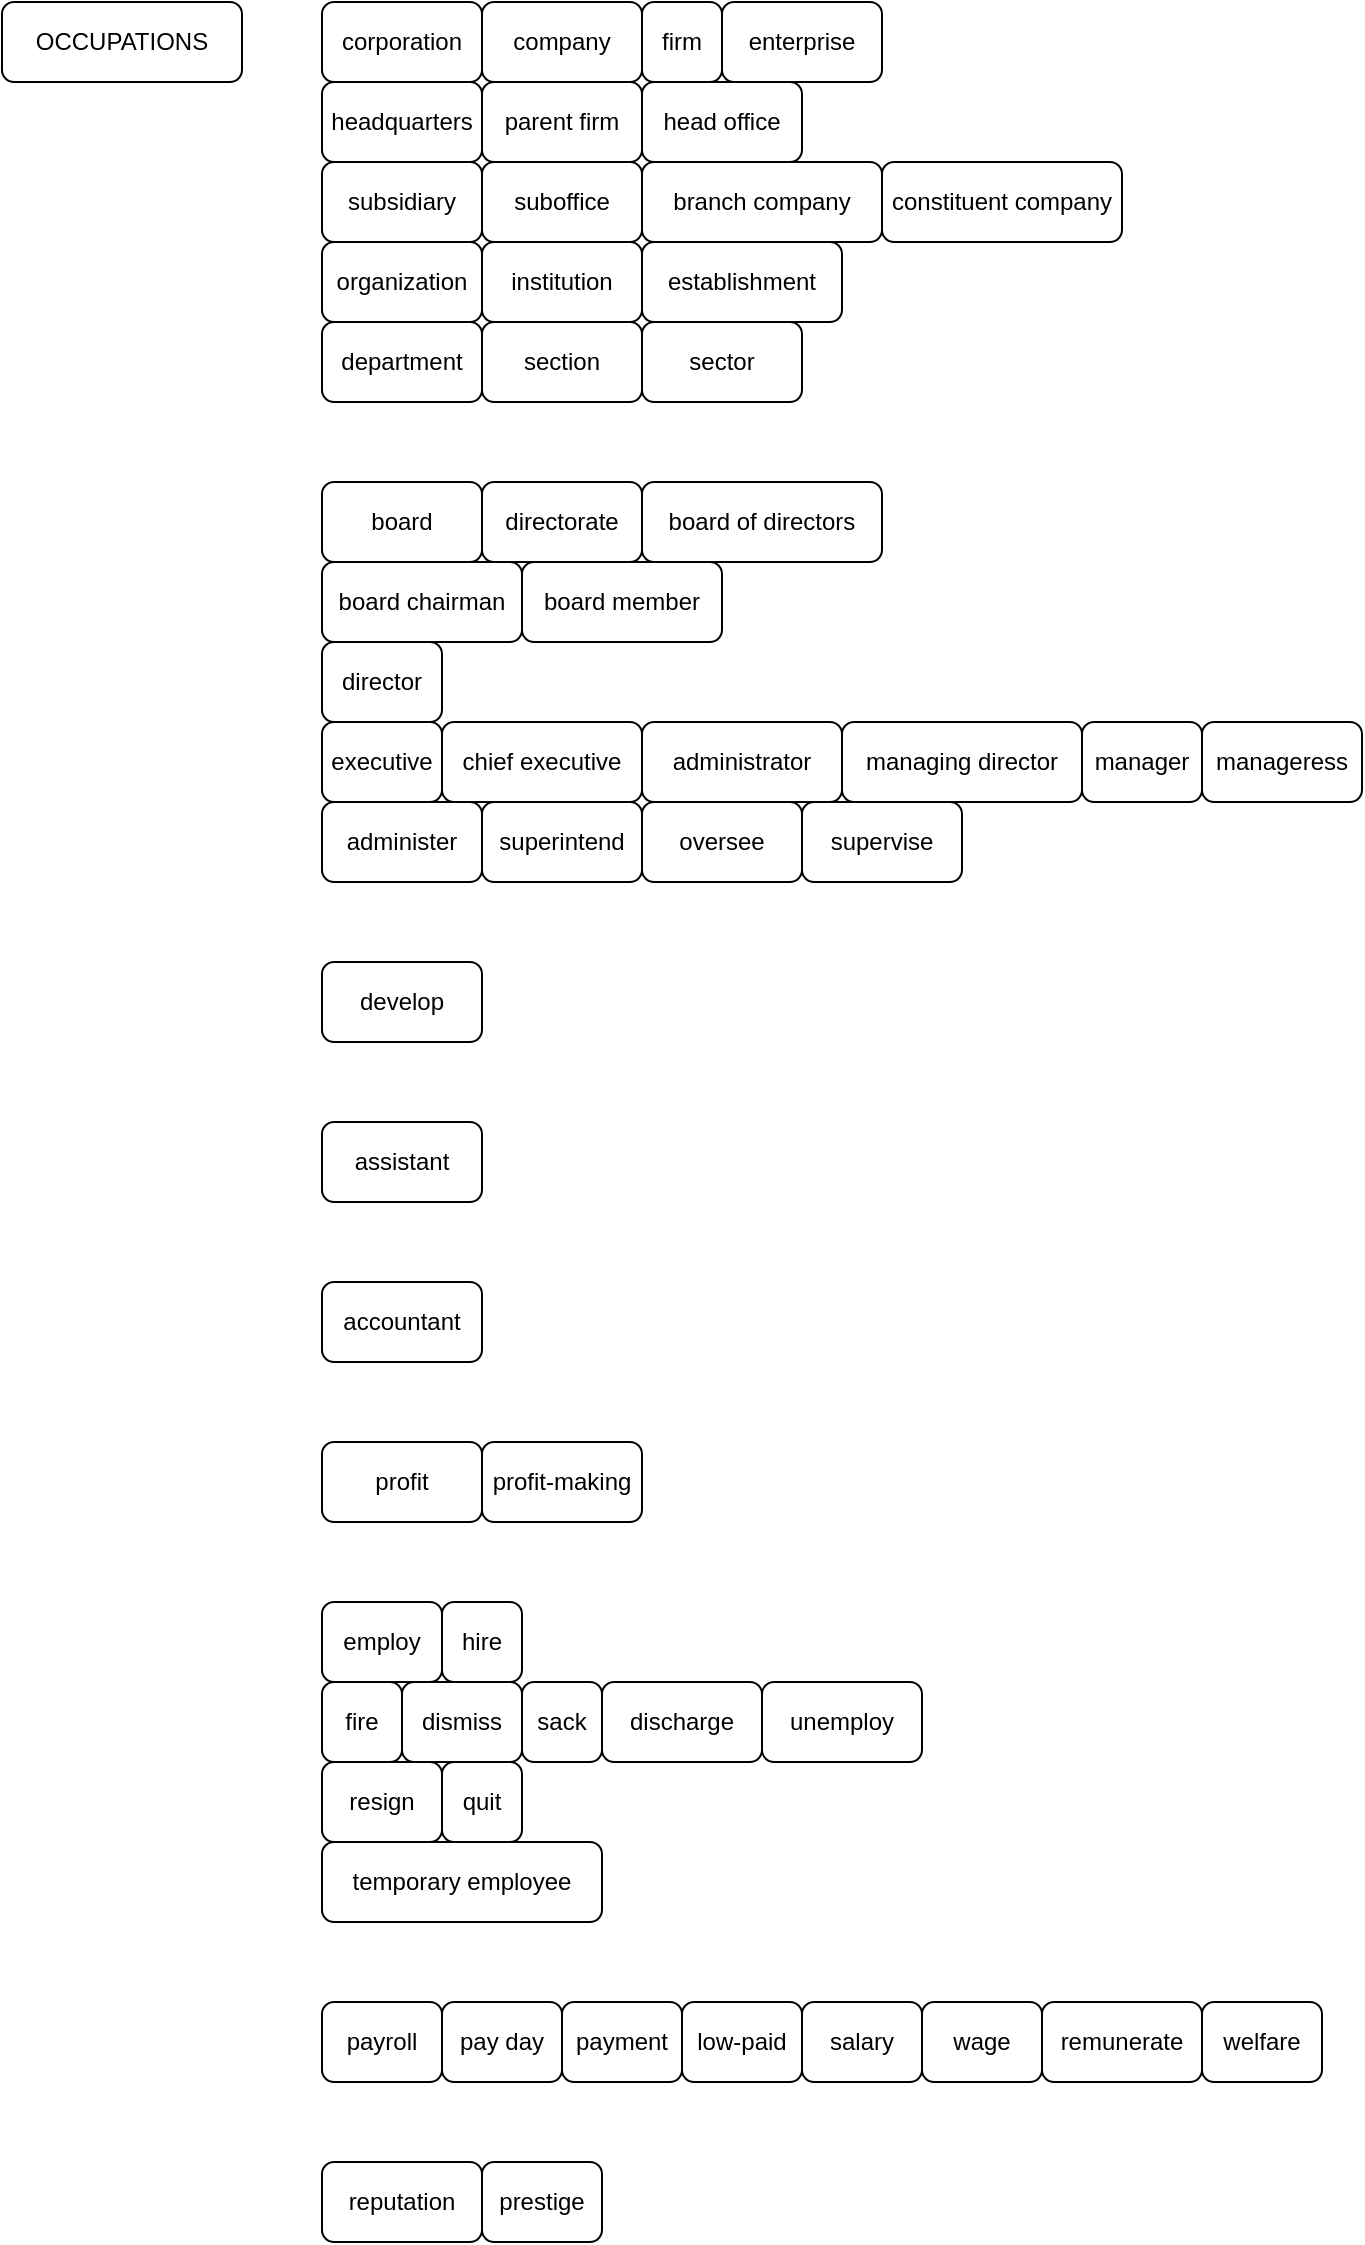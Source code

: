 <mxfile version="24.4.13" type="github">
  <diagram name="第 1 页" id="B8NXhtIKuSjFqZoY_9ro">
    <mxGraphModel dx="1221" dy="725" grid="1" gridSize="10" guides="1" tooltips="1" connect="1" arrows="1" fold="1" page="0" pageScale="1" pageWidth="827" pageHeight="1169" math="0" shadow="0">
      <root>
        <mxCell id="0" />
        <mxCell id="1" parent="0" />
        <mxCell id="MAq56R4eppQDdvhyTCYg-1" value="OCCUPATIONS" style="rounded=1;whiteSpace=wrap;html=1;" vertex="1" parent="1">
          <mxGeometry x="40" y="120" width="120" height="40" as="geometry" />
        </mxCell>
        <mxCell id="MAq56R4eppQDdvhyTCYg-2" value="payroll" style="rounded=1;whiteSpace=wrap;html=1;" vertex="1" parent="1">
          <mxGeometry x="200" y="1120" width="60" height="40" as="geometry" />
        </mxCell>
        <mxCell id="MAq56R4eppQDdvhyTCYg-3" value="pay day" style="rounded=1;whiteSpace=wrap;html=1;" vertex="1" parent="1">
          <mxGeometry x="260" y="1120" width="60" height="40" as="geometry" />
        </mxCell>
        <mxCell id="MAq56R4eppQDdvhyTCYg-4" value="payment" style="rounded=1;whiteSpace=wrap;html=1;" vertex="1" parent="1">
          <mxGeometry x="320" y="1120" width="60" height="40" as="geometry" />
        </mxCell>
        <mxCell id="MAq56R4eppQDdvhyTCYg-5" value="low-paid" style="rounded=1;whiteSpace=wrap;html=1;" vertex="1" parent="1">
          <mxGeometry x="380" y="1120" width="60" height="40" as="geometry" />
        </mxCell>
        <mxCell id="MAq56R4eppQDdvhyTCYg-6" value="corporation" style="rounded=1;whiteSpace=wrap;html=1;" vertex="1" parent="1">
          <mxGeometry x="200" y="120" width="80" height="40" as="geometry" />
        </mxCell>
        <mxCell id="MAq56R4eppQDdvhyTCYg-7" value="company" style="rounded=1;whiteSpace=wrap;html=1;" vertex="1" parent="1">
          <mxGeometry x="280" y="120" width="80" height="40" as="geometry" />
        </mxCell>
        <mxCell id="MAq56R4eppQDdvhyTCYg-8" value="firm" style="rounded=1;whiteSpace=wrap;html=1;" vertex="1" parent="1">
          <mxGeometry x="360" y="120" width="40" height="40" as="geometry" />
        </mxCell>
        <mxCell id="MAq56R4eppQDdvhyTCYg-10" value="enterprise" style="rounded=1;whiteSpace=wrap;html=1;" vertex="1" parent="1">
          <mxGeometry x="400" y="120" width="80" height="40" as="geometry" />
        </mxCell>
        <mxCell id="MAq56R4eppQDdvhyTCYg-11" value="headquarters" style="rounded=1;whiteSpace=wrap;html=1;" vertex="1" parent="1">
          <mxGeometry x="200" y="160" width="80" height="40" as="geometry" />
        </mxCell>
        <mxCell id="MAq56R4eppQDdvhyTCYg-12" value="parent firm" style="rounded=1;whiteSpace=wrap;html=1;" vertex="1" parent="1">
          <mxGeometry x="280" y="160" width="80" height="40" as="geometry" />
        </mxCell>
        <mxCell id="MAq56R4eppQDdvhyTCYg-13" value="head office" style="rounded=1;whiteSpace=wrap;html=1;" vertex="1" parent="1">
          <mxGeometry x="360" y="160" width="80" height="40" as="geometry" />
        </mxCell>
        <mxCell id="MAq56R4eppQDdvhyTCYg-14" value="subsidiary" style="rounded=1;whiteSpace=wrap;html=1;" vertex="1" parent="1">
          <mxGeometry x="200" y="200" width="80" height="40" as="geometry" />
        </mxCell>
        <mxCell id="MAq56R4eppQDdvhyTCYg-15" value="suboffice" style="rounded=1;whiteSpace=wrap;html=1;" vertex="1" parent="1">
          <mxGeometry x="280" y="200" width="80" height="40" as="geometry" />
        </mxCell>
        <mxCell id="MAq56R4eppQDdvhyTCYg-16" value="branch company" style="rounded=1;whiteSpace=wrap;html=1;" vertex="1" parent="1">
          <mxGeometry x="360" y="200" width="120" height="40" as="geometry" />
        </mxCell>
        <mxCell id="MAq56R4eppQDdvhyTCYg-17" value="constituent company" style="rounded=1;whiteSpace=wrap;html=1;" vertex="1" parent="1">
          <mxGeometry x="480" y="200" width="120" height="40" as="geometry" />
        </mxCell>
        <mxCell id="MAq56R4eppQDdvhyTCYg-18" value="organization" style="rounded=1;whiteSpace=wrap;html=1;" vertex="1" parent="1">
          <mxGeometry x="200" y="240" width="80" height="40" as="geometry" />
        </mxCell>
        <mxCell id="MAq56R4eppQDdvhyTCYg-19" value="institution" style="rounded=1;whiteSpace=wrap;html=1;" vertex="1" parent="1">
          <mxGeometry x="280" y="240" width="80" height="40" as="geometry" />
        </mxCell>
        <mxCell id="MAq56R4eppQDdvhyTCYg-20" value="establishment" style="rounded=1;whiteSpace=wrap;html=1;" vertex="1" parent="1">
          <mxGeometry x="360" y="240" width="100" height="40" as="geometry" />
        </mxCell>
        <mxCell id="MAq56R4eppQDdvhyTCYg-21" value="department" style="rounded=1;whiteSpace=wrap;html=1;" vertex="1" parent="1">
          <mxGeometry x="200" y="280" width="80" height="40" as="geometry" />
        </mxCell>
        <mxCell id="MAq56R4eppQDdvhyTCYg-22" value="section" style="rounded=1;whiteSpace=wrap;html=1;" vertex="1" parent="1">
          <mxGeometry x="280" y="280" width="80" height="40" as="geometry" />
        </mxCell>
        <mxCell id="MAq56R4eppQDdvhyTCYg-23" value="sector" style="rounded=1;whiteSpace=wrap;html=1;" vertex="1" parent="1">
          <mxGeometry x="360" y="280" width="80" height="40" as="geometry" />
        </mxCell>
        <mxCell id="MAq56R4eppQDdvhyTCYg-24" value="board" style="rounded=1;whiteSpace=wrap;html=1;" vertex="1" parent="1">
          <mxGeometry x="200" y="360" width="80" height="40" as="geometry" />
        </mxCell>
        <mxCell id="MAq56R4eppQDdvhyTCYg-25" value="directorate" style="rounded=1;whiteSpace=wrap;html=1;" vertex="1" parent="1">
          <mxGeometry x="280" y="360" width="80" height="40" as="geometry" />
        </mxCell>
        <mxCell id="MAq56R4eppQDdvhyTCYg-26" value="board chairman" style="rounded=1;whiteSpace=wrap;html=1;" vertex="1" parent="1">
          <mxGeometry x="200" y="400" width="100" height="40" as="geometry" />
        </mxCell>
        <mxCell id="MAq56R4eppQDdvhyTCYg-27" value="board member" style="rounded=1;whiteSpace=wrap;html=1;" vertex="1" parent="1">
          <mxGeometry x="300" y="400" width="100" height="40" as="geometry" />
        </mxCell>
        <mxCell id="MAq56R4eppQDdvhyTCYg-28" value="director" style="rounded=1;whiteSpace=wrap;html=1;" vertex="1" parent="1">
          <mxGeometry x="200" y="440" width="60" height="40" as="geometry" />
        </mxCell>
        <mxCell id="MAq56R4eppQDdvhyTCYg-29" value="board of directors" style="rounded=1;whiteSpace=wrap;html=1;" vertex="1" parent="1">
          <mxGeometry x="360" y="360" width="120" height="40" as="geometry" />
        </mxCell>
        <mxCell id="MAq56R4eppQDdvhyTCYg-30" value="executive" style="rounded=1;whiteSpace=wrap;html=1;" vertex="1" parent="1">
          <mxGeometry x="200" y="480" width="60" height="40" as="geometry" />
        </mxCell>
        <mxCell id="MAq56R4eppQDdvhyTCYg-31" value="chief executive" style="rounded=1;whiteSpace=wrap;html=1;" vertex="1" parent="1">
          <mxGeometry x="260" y="480" width="100" height="40" as="geometry" />
        </mxCell>
        <mxCell id="MAq56R4eppQDdvhyTCYg-32" value="administrator" style="rounded=1;whiteSpace=wrap;html=1;" vertex="1" parent="1">
          <mxGeometry x="360" y="480" width="100" height="40" as="geometry" />
        </mxCell>
        <mxCell id="MAq56R4eppQDdvhyTCYg-33" value="managing director" style="rounded=1;whiteSpace=wrap;html=1;" vertex="1" parent="1">
          <mxGeometry x="460" y="480" width="120" height="40" as="geometry" />
        </mxCell>
        <mxCell id="MAq56R4eppQDdvhyTCYg-34" value="manager" style="rounded=1;whiteSpace=wrap;html=1;" vertex="1" parent="1">
          <mxGeometry x="580" y="480" width="60" height="40" as="geometry" />
        </mxCell>
        <mxCell id="MAq56R4eppQDdvhyTCYg-35" value="manageress" style="rounded=1;whiteSpace=wrap;html=1;" vertex="1" parent="1">
          <mxGeometry x="640" y="480" width="80" height="40" as="geometry" />
        </mxCell>
        <mxCell id="MAq56R4eppQDdvhyTCYg-36" value="administer" style="rounded=1;whiteSpace=wrap;html=1;" vertex="1" parent="1">
          <mxGeometry x="200" y="520" width="80" height="40" as="geometry" />
        </mxCell>
        <mxCell id="MAq56R4eppQDdvhyTCYg-37" value="superintend" style="rounded=1;whiteSpace=wrap;html=1;" vertex="1" parent="1">
          <mxGeometry x="280" y="520" width="80" height="40" as="geometry" />
        </mxCell>
        <mxCell id="MAq56R4eppQDdvhyTCYg-38" value="oversee" style="rounded=1;whiteSpace=wrap;html=1;" vertex="1" parent="1">
          <mxGeometry x="360" y="520" width="80" height="40" as="geometry" />
        </mxCell>
        <mxCell id="MAq56R4eppQDdvhyTCYg-39" value="supervise" style="rounded=1;whiteSpace=wrap;html=1;" vertex="1" parent="1">
          <mxGeometry x="440" y="520" width="80" height="40" as="geometry" />
        </mxCell>
        <mxCell id="MAq56R4eppQDdvhyTCYg-40" value="develop" style="rounded=1;whiteSpace=wrap;html=1;" vertex="1" parent="1">
          <mxGeometry x="200" y="600" width="80" height="40" as="geometry" />
        </mxCell>
        <mxCell id="MAq56R4eppQDdvhyTCYg-41" value="assistant" style="rounded=1;whiteSpace=wrap;html=1;" vertex="1" parent="1">
          <mxGeometry x="200" y="680" width="80" height="40" as="geometry" />
        </mxCell>
        <mxCell id="MAq56R4eppQDdvhyTCYg-42" value="accountant" style="rounded=1;whiteSpace=wrap;html=1;" vertex="1" parent="1">
          <mxGeometry x="200" y="760" width="80" height="40" as="geometry" />
        </mxCell>
        <mxCell id="MAq56R4eppQDdvhyTCYg-43" value="profit" style="rounded=1;whiteSpace=wrap;html=1;" vertex="1" parent="1">
          <mxGeometry x="200" y="840" width="80" height="40" as="geometry" />
        </mxCell>
        <mxCell id="MAq56R4eppQDdvhyTCYg-44" value="profit-making" style="rounded=1;whiteSpace=wrap;html=1;" vertex="1" parent="1">
          <mxGeometry x="280" y="840" width="80" height="40" as="geometry" />
        </mxCell>
        <mxCell id="MAq56R4eppQDdvhyTCYg-45" value="employ" style="rounded=1;whiteSpace=wrap;html=1;" vertex="1" parent="1">
          <mxGeometry x="200" y="920" width="60" height="40" as="geometry" />
        </mxCell>
        <mxCell id="MAq56R4eppQDdvhyTCYg-46" value="hire" style="rounded=1;whiteSpace=wrap;html=1;" vertex="1" parent="1">
          <mxGeometry x="260" y="920" width="40" height="40" as="geometry" />
        </mxCell>
        <mxCell id="MAq56R4eppQDdvhyTCYg-47" value="fire" style="rounded=1;whiteSpace=wrap;html=1;" vertex="1" parent="1">
          <mxGeometry x="200" y="960" width="40" height="40" as="geometry" />
        </mxCell>
        <mxCell id="MAq56R4eppQDdvhyTCYg-48" value="dismiss" style="rounded=1;whiteSpace=wrap;html=1;" vertex="1" parent="1">
          <mxGeometry x="240" y="960" width="60" height="40" as="geometry" />
        </mxCell>
        <mxCell id="MAq56R4eppQDdvhyTCYg-49" value="sack" style="rounded=1;whiteSpace=wrap;html=1;" vertex="1" parent="1">
          <mxGeometry x="300" y="960" width="40" height="40" as="geometry" />
        </mxCell>
        <mxCell id="MAq56R4eppQDdvhyTCYg-50" value="discharge" style="rounded=1;whiteSpace=wrap;html=1;" vertex="1" parent="1">
          <mxGeometry x="340" y="960" width="80" height="40" as="geometry" />
        </mxCell>
        <mxCell id="MAq56R4eppQDdvhyTCYg-51" value="unemploy" style="rounded=1;whiteSpace=wrap;html=1;" vertex="1" parent="1">
          <mxGeometry x="420" y="960" width="80" height="40" as="geometry" />
        </mxCell>
        <mxCell id="MAq56R4eppQDdvhyTCYg-52" value="resign" style="rounded=1;whiteSpace=wrap;html=1;" vertex="1" parent="1">
          <mxGeometry x="200" y="1000" width="60" height="40" as="geometry" />
        </mxCell>
        <mxCell id="MAq56R4eppQDdvhyTCYg-53" value="temporary employee" style="rounded=1;whiteSpace=wrap;html=1;" vertex="1" parent="1">
          <mxGeometry x="200" y="1040" width="140" height="40" as="geometry" />
        </mxCell>
        <mxCell id="MAq56R4eppQDdvhyTCYg-54" value="quit" style="rounded=1;whiteSpace=wrap;html=1;" vertex="1" parent="1">
          <mxGeometry x="260" y="1000" width="40" height="40" as="geometry" />
        </mxCell>
        <mxCell id="MAq56R4eppQDdvhyTCYg-55" value="salary" style="rounded=1;whiteSpace=wrap;html=1;" vertex="1" parent="1">
          <mxGeometry x="440" y="1120" width="60" height="40" as="geometry" />
        </mxCell>
        <mxCell id="MAq56R4eppQDdvhyTCYg-56" value="wage" style="rounded=1;whiteSpace=wrap;html=1;" vertex="1" parent="1">
          <mxGeometry x="500" y="1120" width="60" height="40" as="geometry" />
        </mxCell>
        <mxCell id="MAq56R4eppQDdvhyTCYg-58" value="remunerate" style="rounded=1;whiteSpace=wrap;html=1;" vertex="1" parent="1">
          <mxGeometry x="560" y="1120" width="80" height="40" as="geometry" />
        </mxCell>
        <mxCell id="MAq56R4eppQDdvhyTCYg-59" value="welfare" style="rounded=1;whiteSpace=wrap;html=1;" vertex="1" parent="1">
          <mxGeometry x="640" y="1120" width="60" height="40" as="geometry" />
        </mxCell>
        <mxCell id="MAq56R4eppQDdvhyTCYg-60" value="reputation" style="rounded=1;whiteSpace=wrap;html=1;" vertex="1" parent="1">
          <mxGeometry x="200" y="1200" width="80" height="40" as="geometry" />
        </mxCell>
        <mxCell id="MAq56R4eppQDdvhyTCYg-61" value="prestige" style="rounded=1;whiteSpace=wrap;html=1;" vertex="1" parent="1">
          <mxGeometry x="280" y="1200" width="60" height="40" as="geometry" />
        </mxCell>
      </root>
    </mxGraphModel>
  </diagram>
</mxfile>
